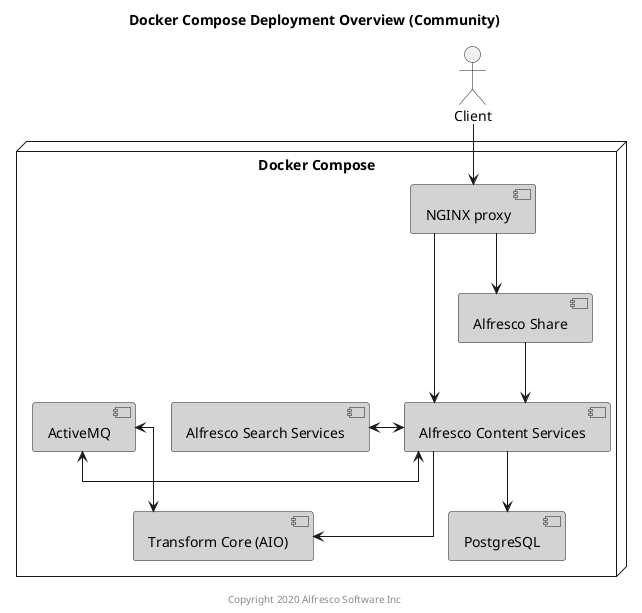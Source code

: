 @startuml

Title: Docker Compose Deployment Overview (Community)

skinparam componentStyle uml2
skinparam linetype ortho
skinparam rectangle {
    BorderStyle dashed
    FontSize 15
    FontStyle none
}

actor Client

node "Docker Compose" {
    component "NGINX proxy" as proxy #lightgrey
    component "Alfresco Content Services" as acs #lightgrey
    component "Alfresco Search Services" as ass #lightgrey
    component "PostgreSQL" as psql #lightgrey
    component "Alfresco Share" as share #lightgrey
    component "ActiveMQ" as amq #lightgrey
    component "Transform Core (AIO)" as tcore #lightgrey
}

Client --> proxy

proxy --> acs
proxy --> share

acs <-left-> ass
acs --> psql
acs --> tcore
acs <-left-> amq
tcore <-up-> amq
share --> acs

center footer Copyright 2020 Alfresco Software Inc

@enduml
